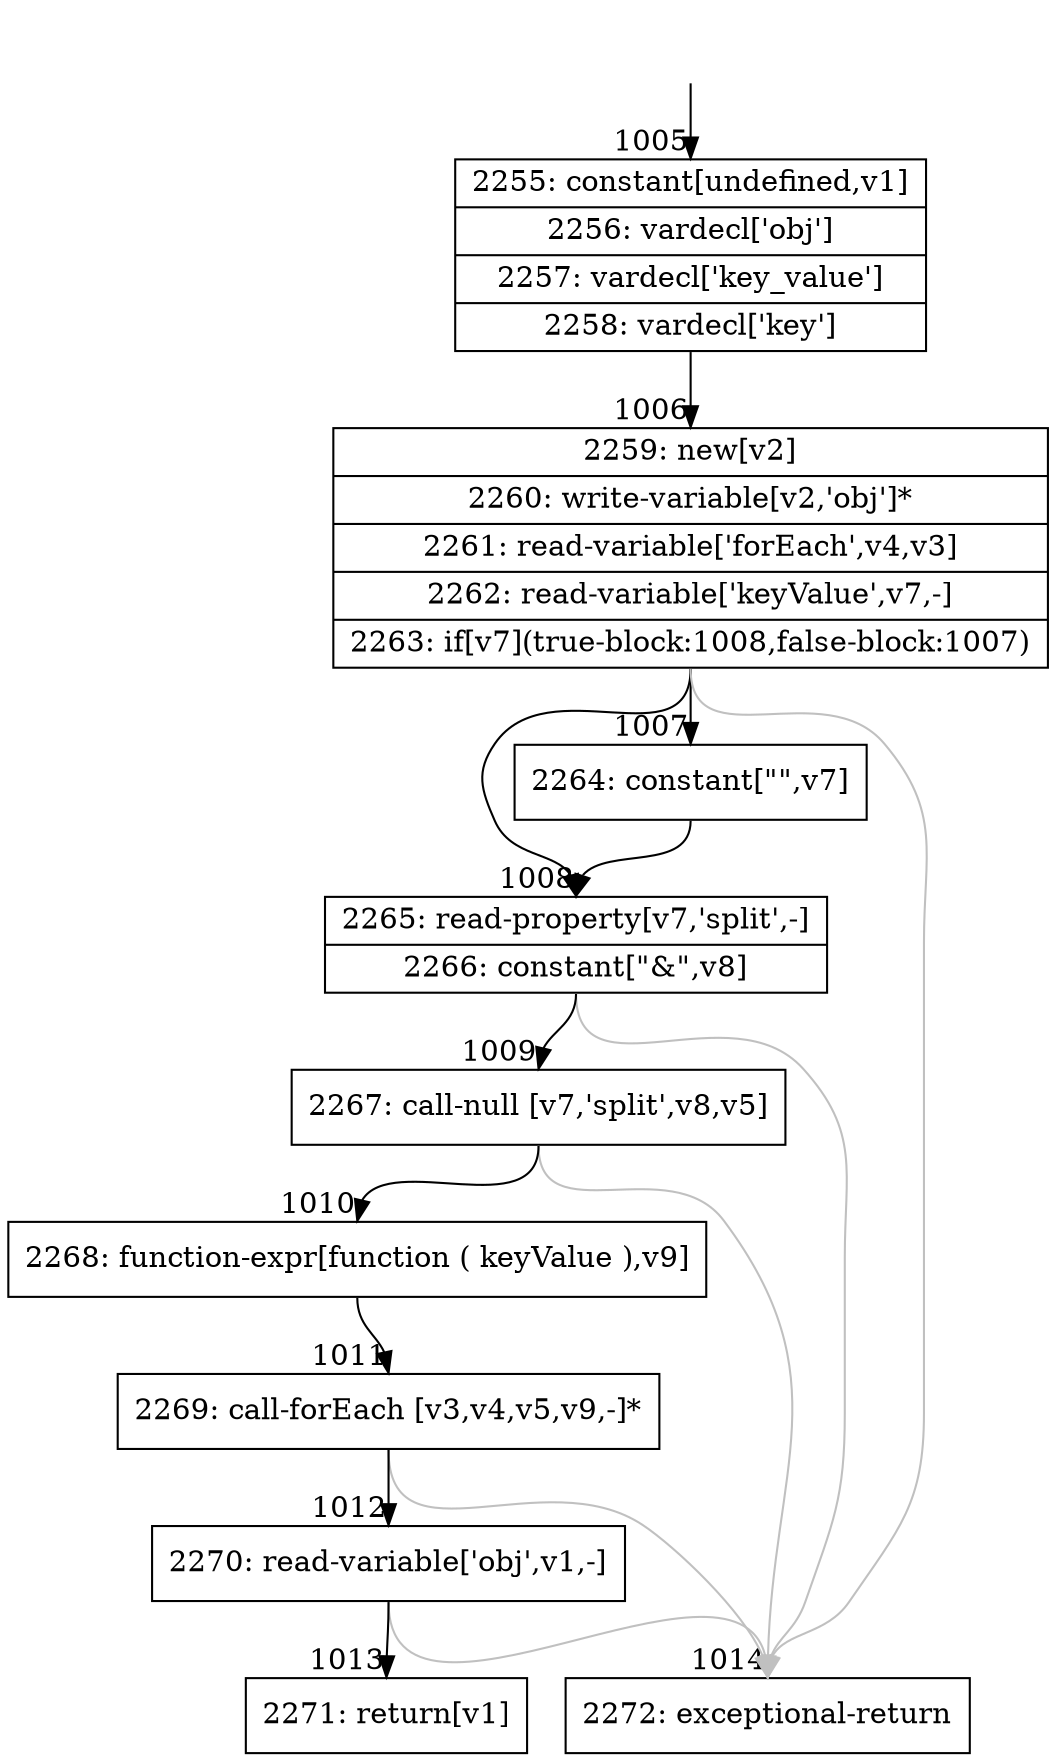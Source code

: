 digraph {
rankdir="TD"
BB_entry72[shape=none,label=""];
BB_entry72 -> BB1005 [tailport=s, headport=n, headlabel="    1005"]
BB1005 [shape=record label="{2255: constant[undefined,v1]|2256: vardecl['obj']|2257: vardecl['key_value']|2258: vardecl['key']}" ] 
BB1005 -> BB1006 [tailport=s, headport=n, headlabel="      1006"]
BB1006 [shape=record label="{2259: new[v2]|2260: write-variable[v2,'obj']*|2261: read-variable['forEach',v4,v3]|2262: read-variable['keyValue',v7,-]|2263: if[v7](true-block:1008,false-block:1007)}" ] 
BB1006 -> BB1008 [tailport=s, headport=n, headlabel="      1008"]
BB1006 -> BB1007 [tailport=s, headport=n, headlabel="      1007"]
BB1006 -> BB1014 [tailport=s, headport=n, color=gray, headlabel="      1014"]
BB1007 [shape=record label="{2264: constant[\"\",v7]}" ] 
BB1007 -> BB1008 [tailport=s, headport=n]
BB1008 [shape=record label="{2265: read-property[v7,'split',-]|2266: constant[\"&\",v8]}" ] 
BB1008 -> BB1009 [tailport=s, headport=n, headlabel="      1009"]
BB1008 -> BB1014 [tailport=s, headport=n, color=gray]
BB1009 [shape=record label="{2267: call-null [v7,'split',v8,v5]}" ] 
BB1009 -> BB1010 [tailport=s, headport=n, headlabel="      1010"]
BB1009 -> BB1014 [tailport=s, headport=n, color=gray]
BB1010 [shape=record label="{2268: function-expr[function ( keyValue ),v9]}" ] 
BB1010 -> BB1011 [tailport=s, headport=n, headlabel="      1011"]
BB1011 [shape=record label="{2269: call-forEach [v3,v4,v5,v9,-]*}" ] 
BB1011 -> BB1012 [tailport=s, headport=n, headlabel="      1012"]
BB1011 -> BB1014 [tailport=s, headport=n, color=gray]
BB1012 [shape=record label="{2270: read-variable['obj',v1,-]}" ] 
BB1012 -> BB1013 [tailport=s, headport=n, headlabel="      1013"]
BB1012 -> BB1014 [tailport=s, headport=n, color=gray]
BB1013 [shape=record label="{2271: return[v1]}" ] 
BB1014 [shape=record label="{2272: exceptional-return}" ] 
//#$~ 1320
}
